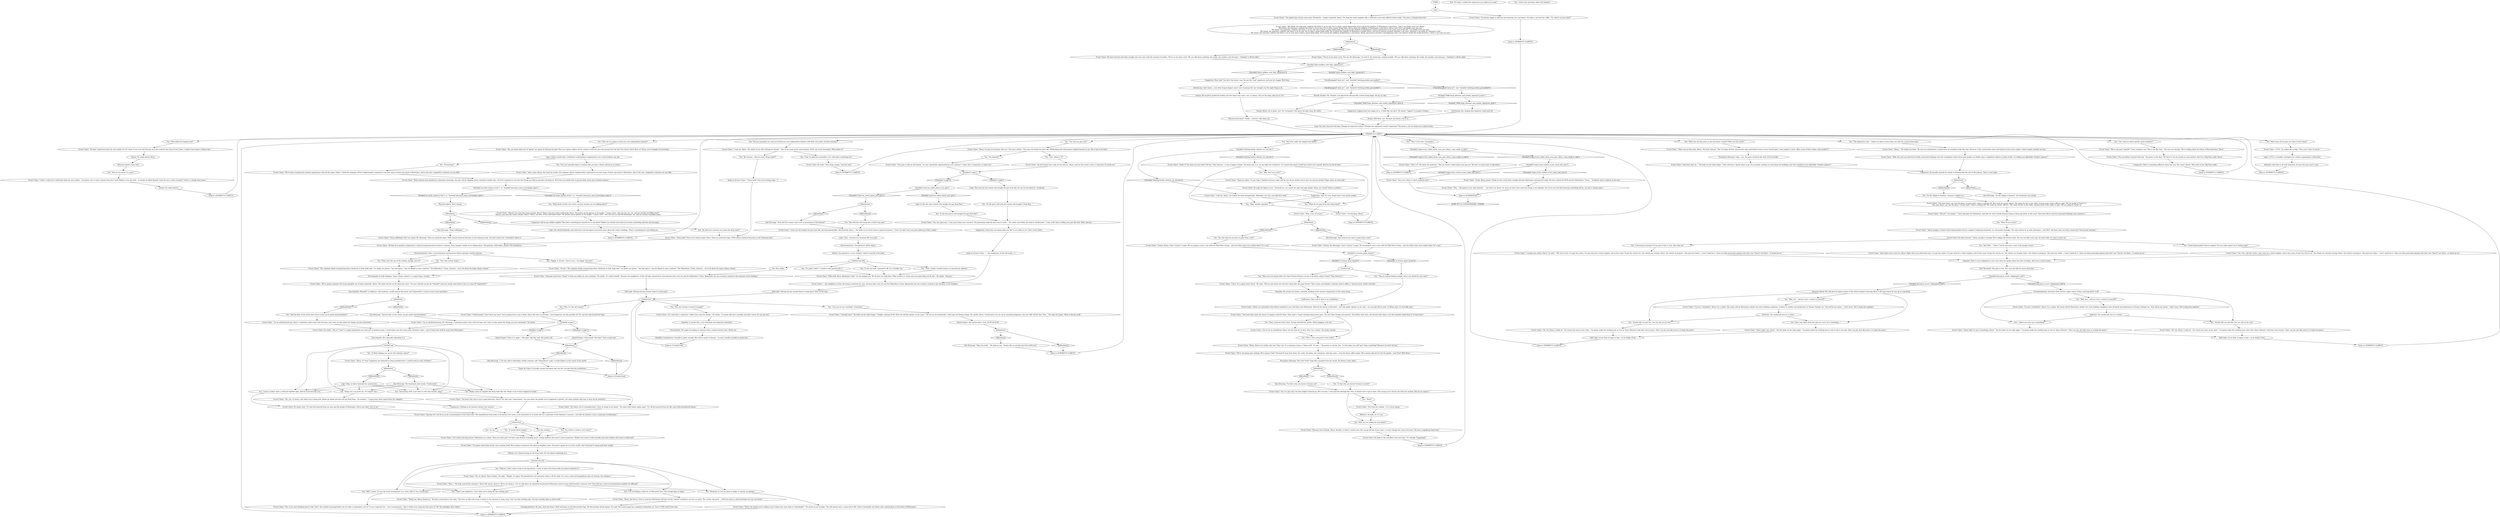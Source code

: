 # CONTAINERYARD / EVRART UNION
# "I wanna discuss some matters regarding the union with you."
# ==================================================
digraph G {
	  0 [label="START"];
	  1 [label="input"];
	  2 [label="Evrart Claire: \"Wild stuff, Harry. Absolutely *wild*. I'm not judging you. We all have our dark days. What matters is: Union men are gonna help you fix this.\" He smiles. \"Anyway...\""];
	  3 [label="Evrart Claire: \"...the neighbours of this old woman contacted my men, because they trust me and the Débardeurs Union. Apparently she was waving it around at the entrance to her building.\""];
	  4 [label="Suggestion: Hear that? You did it the honest way. You got the *real* signatures and now he's happy. Well done."];
	  5 [label="Perception (Hearing): Oops... yes, the noise would do the trick. It'll be terrible."];
	  6 [label="You: \"Wait, but -- will you erect a statue to yourself?\""];
	  7 [label="You: \"I knew you were up to something.\""];
	  8 [label="Evrart Claire: He looks at the swordfish clock and nods: \"It's already *happening*.\""];
	  9 [label="Half Light: Waving the gun around doesn't sound good. None of this does."];
	  10 [label="Evrart Claire: \"There was no fine print, Harry.\" He leans forward. \"But I do hope all that construction noise and limited street access *encourages* some people to move. After a year of that ruckus, who wouldn't?\""];
	  11 [label="Reaction Speed: But will there be giant statues of the Claire brothers towering above it all? Joyce knew he was up to something."];
	  12 [label="Evrart Claire: \"I'm listening, Harry.\""];
	  13 [label="You: \"They're trained military people. Aren't you afraid for your men?\""];
	  14 [label="Evrart Claire: \"Your gun is with an old woman,\" he says, absolutely unperturbed by your outburst. \"I hear she's a character, so watch out.\""];
	  15 [label="Jump to: [Untitled hub]"];
	  16 [label="Rhetoric: Actually, no, it's not."];
	  17 [label="Drama: He really doesn't know."];
	  18 [label="Evrart Claire: \"I don't. I told you it could have been his own mother... I'm pretty sure it wasn't anyone from the Union. Maybe it was the mob... or maybe he killed himself 'cause he was a closet socialist? Truth is, I simply don't know.\""];
	  19 [label="Jump to: [EVRARTUS CLAIRUS]"];
	  20 [label="Evrart Claire: \"With renewed zeal sparked by communal ownership, the men will be shipping those containers double time. You'll be surprised to see how fast things go without parasites latching on. We'll have our hands free to pursue bold, exotic new revenue streams.\""];
	  21 [label="IsKimHere()"];
	  22 [label="IsKimHere()", shape=diamond];
	  23 [label="!(IsKimHere())", shape=diamond];
	  24 [label="Encyclopedia: He's basically admitting to it."];
	  25 [label="Evrart Claire: \"Boys...\" He looks around the container. \"Harry felt queasy about it. We're not doing it. Can we talk about my beautiful incorporated Martinaise and its many-sided business ventures now? This bold new vision of incorporated socialism I'm offering?\""];
	  26 [label="Evrart Claire: He leans forward and looks straight into your eyes with the warmest of smiles. \"You're in my inner circle. We can talk about anything: the strike, the murder, your lost gun -- *nothing* is off the table.\""];
	  27 [label="Evrart Claire: \"Harry...\" He shakes his head. \"By now you should know I would never do anything tricky like that. However, if the construction noise and limited street access makes *some* people consider moving...\""];
	  28 [label="You: \"Did *you* order the hanged man killed?\""];
	  29 [label="You: \"And *life*...\" (Nod.) \"I knew you were a man of the people, Evrart.\""];
	  30 [label="Evrart Claire: \"Oh, you mean what sort of *goods* are gonna be flowing through? How am I gonna replace all the contacts we'll lose once the poo-poo hits the fan? The clients who'll ditch us? Harry, we've thought of everything.\""];
	  31 [label="Jump to: [EVRARTUS CLAIRUS]"];
	  32 [label="You: \"Honestly, it's not my place to judge or express an opinion.\""];
	  33 [label="You: \"How many of you guys are there in the Union?\""];
	  34 [label="Drama: He really doesn't."];
	  35 [label="Evrart Claire: \"The company thinks transporting these chemicals in bulk 'looks bad,'\" he makes air quotes, \"'has bad optics,' 'may be illegal in some countries.' The Débardeurs' Union, however... we're all about the large volume column.\""];
	  36 [label="Evrart Claire: \"I'm an old-fashioned guy, Mr. Kitsuragi. I sometimes grab a beer with the boys, but I have no idea about the things you just mentioned.\" He smiles."];
	  37 [label="Evrart Claire: \"I'm an old-fashioned guy, Harry. I sometimes grab a beer with the boys, but I have no idea about the things you just mentioned.\""];
	  38 [label="Logic: This must be the woman who bought the gun from Roy, the one he described as \"terrifying.\""];
	  39 [label="Empathy: There is true indignation in his voice when he speaks about the state of things. And even a touch of pain."];
	  40 [label="Encyclopedia: We might be looking at someone with a medical history here. Watch out."];
	  41 [label="You: \"Sounds like you got this. You can rely on my vote.\""];
	  42 [label="Evrart Claire: \"Harry, we outnumber them fifteen hundred to one. And that's just Martinaise. With all the unions in Revachol -- and with public opinion on our side -- we can hold off two men. Or fifteen men. Or even fifty men.\""];
	  43 [label="You: \"Can I ask you about specific union members?\""];
	  44 [label="Evrart Claire: \"This...\" He points to you, then himself. \"... has been *so* great. I'm sorry we don't have more fun things to do together, but if you ever feel like bouncing something off me, my door is always open.\""];
	  45 [label="Evrart Claire: \"Why, a war, of course.\""];
	  46 [label="Jump to: [EVRARTUS CLAIRUS]"];
	  47 [label="Authority: You would look nice as a statue..."];
	  48 [label="Evrart Claire: \"I'm not a *symbolist*, Harry. I'm a realist. My statue will be Martinaise rebuilt: five story building complexes, kids off speed and landowners in Ozonne *hating* me. That will be my statue -- *and* yours. We're doing this together.\""];
	  49 [label="Interfacing: See, forging that signature really paid off."];
	  50 [label="Evrart Claire: \"*Re-set*,\" he repeats. \"I have big plans for Martinaise. And they do *not* include humans living in those pig sheds on the coast. That land will be used for municipal buildings and commerce.\""];
	  51 [label="Variable[\"pier.joyce_evrart_villagequest_told\"]"];
	  52 [label="Variable[\"pier.joyce_evrart_villagequest_told\"]", shape=diamond];
	  53 [label="!(Variable[\"pier.joyce_evrart_villagequest_told\"])", shape=diamond];
	  54 [label="You: \"Is that why you haven't let Joyce in here?\""];
	  55 [label="Jump to: [EVRARTHUB]"];
	  56 [label="Kim Kitsuragi: \"And what do you have to gain from a war?\""];
	  57 [label="You: \"Who killed the hanged man?\""];
	  58 [label="You: Say nothing."];
	  59 [label="Volition: Let's keep focusing on the drug trade. He was almost admitting to it."];
	  60 [label="Untitled hub (03)"];
	  61 [label="Evrart Claire: \"Damn right I'm up to something, Harry!\" The fist lands on the table again. \"I'm gonna make the working man as rich as *Joyce Messier*. That's my job. Just like yours is to keep the peace.\""];
	  62 [label="You: \"What was the fine print on the document I mailed? What was the catch?\""];
	  63 [label="Jump to: [EVRARTUS CLAIRUS]"];
	  64 [label="You: \"Why *are* you so fat?\""];
	  65 [label="Evrart Claire: \"Because we're friends, Harry! Besides, it doesn't matter now. You can go tell her, if you want -- it won't change the course of events. We have a significant head start.\""];
	  66 [label="Evrart Claire: \"We've been running back channel negotiations with all the major clients. I think the company will be *unpleasantly* surprised to see how many of them stay loyal to Martinaise. And to the new, competitive contracts we can offer.\""];
	  67 [label="Encyclopedia: *Benafed* is children's cold medicine, usually apricot flavoured, and *risperizole* is used to treat severe psychosis."];
	  68 [label="Kim Kitsuragi: \"And the kids on the street can get speed and pyrholidon?\""];
	  69 [label="Composure: Nothing in his features betrays any concern."];
	  70 [label="You: \"Hold on, I don't want to look at the big picture. I want to look at the drug trade you almost admitted to.\""];
	  71 [label="Evrart Claire: \"Haven't you seen the crates outside, Harry? There's all sorts of fun stuff inside them!\" He pushes up his glasses as he laughs. \"I mean, heck -- this one has you, me, and my novelty swordfish clock!\"\n\"Haven't you seen the crates outside, Harry? There's all sorts of fun stuff inside them!\" He pushes up his glasses as he laughs. \"I mean, heck -- this one has you and the lieutenant, me, and my novelty swordfish clock!\""];
	  72 [label="CheckEquipped(\"neck_tie\")  and  Variable[\"whirling.necktie_personified\"]"];
	  73 [label="CheckEquipped(\"neck_tie\")  and  Variable[\"whirling.necktie_personified\"]", shape=diamond];
	  74 [label="!(CheckEquipped(\"neck_tie\")  and  Variable[\"whirling.necktie_personified\"])", shape=diamond];
	  75 [label="Pain Threshold: The pain is true. He's seen the kids do worse than that."];
	  76 [label="IsKimHere()"];
	  77 [label="IsKimHere()", shape=diamond];
	  78 [label="!(IsKimHere())", shape=diamond];
	  79 [label="Evrart Claire: \"Well, let's just say there'll be freshly renovated buildings near the roundabout where those poor people can finally enjoy a significant uptick in quality of life. I'm talking real affordable *workers palaces*.\""];
	  80 [label="Jump to: [EVRARTUS CLAIRUS]"];
	  81 [label="Kim Kitsuragi: \"So that's why you haven't let Joyce in?\""];
	  82 [label="Evrart Claire: \"Someone must have *stolen* it from you while you were sleeping.\" He smiles. It's really friendly. \"Anyway, the neighbours of this old lady contacted my men because they trust me and the Débardeurs Union. Apparently she was waving it around at the entrance to her building.\""];
	  83 [label="Evrart Claire: \"As I said she's a character. I didn't have time for details.\" He smiles. \"It sounds like she's unstable, but don't worry. No one got hurt.\""];
	  84 [label="You: \"Yes, but what do you have to gain from a war?\""];
	  85 [label="Evrart Claire: \"Victory, Harry. I have *victory* to gain. We are going to start a war with the Wild Pines Group -- and win before they even realize there *is* a war.\""];
	  86 [label="Evrart Claire: \"Sure, some will go, but mark my words: the company will be *unpleasantly* surprised to see how many of them stay loyal to Martinaise. And to the new, competitive contracts we can offer.\""];
	  87 [label="Untitled hub"];
	  88 [label="Variable[\"tc.pigs\"]"];
	  89 [label="Variable[\"tc.pigs\"]", shape=diamond];
	  90 [label="!(Variable[\"tc.pigs\"])", shape=diamond];
	  91 [label="Logic: 2,373 is a sizeable contingent for a labour organization in Revachol."];
	  92 [label="Evrart Claire: \"So am I. The company thinks transporting these chemicals in bulk 'looks bad,'\" he makes air quotes, \"'has bad optics,' 'may be illegal in some countries.' The Débardeurs' Union, however... we're all about the large volume column.\""];
	  93 [label="You: \"It's good I sold it. I would've shot myself with it.\""];
	  94 [label="Evrart Claire: \"Oh I do, Harry, I really do.\" He crosses his arms on his chest. \"I'm gonna make the working man as rich as *Joyce Messier* with that vote of yours. That's my job. Just like yours is to keep the peace.\""];
	  95 [label="Evrart Claire: \"I have. It's a great story, Harry.\" He nods. \"Did you also know how the bee colony kills the giant hornet? They swarm and blanket it entirely, until it suffers a *massive heat stroke* and dies.\""];
	  96 [label="You: \"Makes sense to regulate the drug trade like this. Keeps it out of more dangerous hands.\""];
	  97 [label="You: \"Is Ruby helping you secure this fantastic share?\""];
	  98 [label="Variable[\"whirling.hardie_rhetoric_wc_success\"]"];
	  99 [label="Variable[\"whirling.hardie_rhetoric_wc_success\"]", shape=diamond];
	  100 [label="!(Variable[\"whirling.hardie_rhetoric_wc_success\"])", shape=diamond];
	  101 [label="Evrart Claire: \"We're way past *specific* Union members now. This is the Big Time.\" His eyes are shining. \"We're talking about the future of Revachol here, Harry.\""];
	  102 [label="Evrart Claire: \"We're gonna transport the living daylights out of those materials, Harry.\" His slams his fist on the desk once more. \"So your sick kid can get his *benafed* and your wacky uncle doesn't have to come off *risperizole*!\""];
	  103 [label="You: \"So is there a trade or isn't there?\""];
	  104 [label="Suggestion: That *is* true. People don't trust pretty people."];
	  105 [label="Electrochemistry: Wow, a neurochemical, psychoactive labour uprising / hostile takeover."];
	  106 [label="Jump to: [Evrart Claire: \"\"...the neighbours of this old woma...\"]"];
	  107 [label="Evrart Claire: \"You're in my inner circle. You too, Mr. Kitsuragi,\" he nods to the lieutenant, smiling broadly. \"We can talk about anything: the strike, the murder, your lost gun -- *nothing* is off the table.\""];
	  108 [label="Evrart Claire: \"Harry, imagine a Youth Centre-Supermarket-Church complex! Employing hundreds, no, thousands of people. The coast will be lit up with enterprise -- and *life*! All those ruins out there turned into *low-income housing*...\""];
	  109 [label="Evrart Claire: \"Yes, yes, of course, and while you're doing that, please go ahead and also tell the Wild Pines.\" He snickers. \"I wanna hear them squeal from the indignity.\""];
	  110 [label="IsKimHere()"];
	  111 [label="IsKimHere()", shape=diamond];
	  112 [label="!(IsKimHere())", shape=diamond];
	  113 [label="You: \"I'm not feeling a whole lot of *Revachol* here. Not enough flags or kings.\""];
	  114 [label="Evrart Claire: \"An old woman has it and, let me tell you, Harry, word on the street is she's a character. So watch out.\""];
	  115 [label="You: \"Who *is* this old woman?\""];
	  116 [label="Kim Kitsuragi: \"I, for one, find it refreshing. Finally someone calls *themselves* a pig.\" A smile flickers in the corner of his mouth."];
	  117 [label="Jump to: [EVRARTUS CLAIRUS]"];
	  118 [label="Inland Empire: Calls herself *the Pigs?* That sounds bad."];
	  119 [label="Evrart Claire: \"Drug trafficking? Don't be stupid, Mr. Kitsuragi. There are perfectly legal, 100% ethical chemical factories on the Samaran isola. You don't need to be *colonialist* about it.\""];
	  120 [label="Evrart Claire: \"No, no, Harry. That's boring.\" He sighs. \"Alright, it's gone! The hypothetical raw materials trade is off the table. It's such a small and insignificant slice of revenue, I'm cutting it.\""];
	  121 [label="Conceptualization: Oh yeah, skull and bones! Skull and bones on the Revacholian flag. The Revacholian Death Squad. Oh yeah! The visual image has completely bedazzled you. You're 100% with Evrart now."];
	  122 [label="You: \"Do you remember you said you'd fund your new independent harbour with bold, new exotic revenue streams?\""];
	  123 [label="You: \"It was my fault. I pawned it off. I'm a terrible cop.\""];
	  124 [label="Variable[\"tc.pigs\"]"];
	  125 [label="Variable[\"tc.pigs\"]", shape=diamond];
	  126 [label="!(Variable[\"tc.pigs\"])", shape=diamond];
	  127 [label="Physical Instrument: Finally -- answers. Ask away, son."];
	  128 [label="Esprit de Corps: It actually sounds extremely bad, but let's not give him the satisfaction."];
	  129 [label="You: \"So the village is doomed -- because I helped you.\""];
	  130 [label="Kim Kitsuragi: \"So the village is doomed,\" the lieutenant says grimly."];
	  131 [label="Evrart Claire: \"I accept your salute, Harry,\" he nods. \"*All* of it is true. I've got the centre, I've got room for a retail complex, and in four years I'll get the church too. The wheels are turning, Harry. The wheels of progress. This post-war limbo -- I won't stand for it. There are kids practically playing with their own *faeces* out there... It cannot go on.\""];
	  132 [label="You: \"Joyce was right when she said you were up to something...\""];
	  133 [label="Evrart Claire: \"You know why you're such a good detective, Harry? You don't get *sidetracked*. You care about the people you're supposed to protect, not some systems that may or may not be unethical.\""];
	  134 [label="Evrart Claire: \"Oh, Harry, you've misunderstood. I have no drugs in my hands.\" He raises both hands, palms open. \"It's all far-removed from me like some half-remembered dream.\""];
	  135 [label="Evrart Claire: \"Turns out she bought the gun from Roy, the local pawnbroker. And honestly, Harry...\" He winks at you three times in quick succession. \"I have *no idea* how your gun ended up in Roy's hands.\""];
	  136 [label="You: \"She was waving it around at people?\""];
	  137 [label="IsKimHere()"];
	  138 [label="IsKimHere()", shape=diamond];
	  139 [label="!(IsKimHere())", shape=diamond];
	  140 [label="You: \"Uhm, I think I needed money so I pawned my sidearm.\""];
	  141 [label="Kim Kitsuragi: \"More fun stuff...\" He looks at you. \"Seems like we already have fun stuff to do.\""];
	  142 [label="You: \"It's done. I mailed the signatures you asked me to mail.\""];
	  143 [label="Evrart Claire: \"And when they do...\" He holds out his index finger. \"They will have a *good* place to go. I'm currently working on renovating the buildings near the roundabout into affordable *workers palaces*.\""];
	  144 [label="IsKimHere()"];
	  145 [label="IsKimHere()", shape=diamond];
	  146 [label="!(IsKimHere())", shape=diamond];
	  147 [label="Jump to: [EVRARTUS CLAIRUS]"];
	  148 [label="You: \"Okay, another question.\""];
	  149 [label="Variable[\"tc.seraise_giant_hornet\"]"];
	  150 [label="Variable[\"tc.seraise_giant_hornet\"]", shape=diamond];
	  151 [label="!(Variable[\"tc.seraise_giant_hornet\"])", shape=diamond];
	  152 [label="Evrart Claire: \"Anyway, let's not focus on the sensationalism of the drug trade. This hypothetical drug trade is all anyone ever seems to be interested in. It would only be a small part of the Harbour's turnover -- just like the harbour is but a small part of Martinaise.\""];
	  153 [label="Evrart Claire: \"Harry, the length you're willing to go to keep your nose clean is *remarkable*.\" He stares at you lovingly. \"You will always have a warm bed in Mr. Claire's household, my friend, and a special place in the future of Martinaise.\""];
	  154 [label="Jump to: [EVRARTUS CLAIRUS]"];
	  155 [label="Reaction Speed: That's drugs!"];
	  156 [label="You: \"And the kids on the street don't have to give up on speed and pyrholidon?\""];
	  157 [label="Untitled hub"];
	  158 [label="Evrart Claire: \"I sure do, Harry.\" He smiles at you idly twirling his thumbs. \"One of our many great conversations. Heck, one of my favourites! What about it?\""];
	  159 [label="Jump to: [Evrart Claire: \"\"Drug trade? Now you're being stupi...\"]"];
	  160 [label="Half Light: A true flash of anger in him -- as he thinks of her."];
	  161 [label="Endurance: They cook it alive in its exoskeleton."];
	  162 [label="You: \"Have you ever heard what two Giant Seraise Hornets can do to an entire colony of bees? They destroy it.\""];
	  163 [label="Evrart Claire: \"I'm always happy to educate and entertain you, my friend.\" He takes a sip from his coffee. \"So, what's on your mind?\""];
	  164 [label="Evrart Claire: \"Harry, I've got to be honest with you.\" He turns solemn. \"Your gun was found two days ago. Withholding this information weighed heavily on me. But it had to be done.\""];
	  165 [label="You: \"How did this old woman get a hold of my gun?\""];
	  166 [label="You: \"Can you set up a meeting?\" (Conclude.)"];
	  167 [label="You: \"Why are you telling me your plans?\""];
	  168 [label="Untitled hub (02)"];
	  169 [label="Variable[\"ice.acele_named_evrart\"]  or  Variable[\"pier.joyce_narco_investigate_open\"]"];
	  170 [label="Variable[\"ice.acele_named_evrart\"]  or  Variable[\"pier.joyce_narco_investigate_open\"]", shape=diamond];
	  171 [label="!(Variable[\"ice.acele_named_evrart\"]  or  Variable[\"pier.joyce_narco_investigate_open\"])", shape=diamond];
	  172 [label="You: \"Cool. I'm glad you remember. Let's talk about something else.\""];
	  173 [label="Suggestion: Union boys are gonna help you *fix* it, he winks at you. Don't worry Harry."];
	  174 [label="Hand/Eye Coordination: Unstable is good, actually. She will be easier to disarm... no wait, actually unstable is pretty bad."];
	  175 [label="You: \"Youth-Supermarket-Church complex? Do you really expect me to believe that?\""];
	  176 [label="Evrart Claire: \"And I knew you're one too, Harry! Right when you rolled into town. I've got the centre, I've got room for a retail complex, and In four years I'll get the church too. The wheels are turning, Harry. The wheels of progress. This post-war limbo -- I won't stand for it. There are kids practically playing with their own *faeces* out there... It cannot go on.\""];
	  177 [label="Evrart Claire: \"Victory, Mr. Kitsuragi. I have *victory* to gain. We are going to start a war with the Wild Pines Group -- and win before they even realize there *is* a war.\""];
	  178 [label="You: \"I have to admit: that's a well put-together plan. And far-removed from you.\""];
	  179 [label="You: \"Well, I mean, if it has the word *incorporate* in it, then I like it. I'm a money-guy.\""];
	  180 [label="Evrart Claire: \"Harry, the future I have in store for Martinaise will have all the *macho* aesthetics you love so much. The crowns, the guns... I will even slip in a skull and bones for you, my friend.\""];
	  181 [label="IsKimHere()"];
	  182 [label="IsKimHere()", shape=diamond];
	  183 [label="!(IsKimHere())", shape=diamond];
	  184 [label="Evrart Claire: \"I already have!\" He holds out his index finger. \"Tonight, starting 22.00. Near the old fish market on the coast -- the one on the boardwalk, a little past the fishing village. Be careful, Harry. I would never set you up for anything dangerous, but you *did* ask for this. Now...\" He claps his hands. \"Back to the fun stuff.\""];
	  185 [label="Variable[\"cargo.evrart_asked_about_your_gun_when_e_was_ready_to_talk\"]"];
	  186 [label="Variable[\"cargo.evrart_asked_about_your_gun_when_e_was_ready_to_talk\"]", shape=diamond];
	  187 [label="!(Variable[\"cargo.evrart_asked_about_your_gun_when_e_was_ready_to_talk\"])", shape=diamond];
	  188 [label="You: \"What?\""];
	  189 [label="Evrart Claire: \"Tits from her asshole -- it's a local saying.\""];
	  190 [label="Reaction Speed: A guy, huh?"];
	  191 [label="Composure: Did he just deflate slightly? Was there something he wanted you to ask about? Maybe you should come back if you learn something relevant and ask again."];
	  192 [label="You: \"By revenue -- did you mean *drug trade*?\""];
	  193 [label="Jump to: [EVRARTUS CLAIRUS]"];
	  194 [label="Horrific Necktie: Oh, *bratan*, you played the old man like a three-string banjo. He has no idea."];
	  195 [label="You: Stay silent."];
	  196 [label="Conceptualization: And then there will be a giant statue of him, towering above it all?"];
	  197 [label="Encyclopedia: In bulk shipping, *large volume column* is a major buyer. A shark."];
	  198 [label="Empathy: It sounds like a very disturbed and desperate individual."];
	  199 [label="Variable[\"TASK.forge_liliennes_and_isobels_signatures_done\"]"];
	  200 [label="Variable[\"TASK.forge_liliennes_and_isobels_signatures_done\"]", shape=diamond];
	  201 [label="!(Variable[\"TASK.forge_liliennes_and_isobels_signatures_done\"])", shape=diamond];
	  202 [label="You: \"The signatures I got -- I know you plan to force them out with the construction noise.\""];
	  203 [label="You: \"What do you gain from him being dead?\""];
	  204 [label="Evrart Claire: \"Yes. It's also why I let that midget Gaumont go. He's too nice. I can't put him through this. Plus, he knows how to get in here. That woman can't tell her tits from her asshole. She has no chance.\""];
	  205 [label="Evrart Claire: \"I'm gonna unite them all into one economic body. We're gonna incorporate this place to kingdom come. Everyone's gonna be in on the wealth. And *everyone's* gonna pull their weight.\""];
	  206 [label="You: \"That's very ambitious. I love what you're doing for the working man.\""];
	  207 [label="IsKimHere()"];
	  208 [label="IsKimHere()", shape=diamond];
	  209 [label="!(IsKimHere())", shape=diamond];
	  210 [label="Evrart Claire: He leans forward. \"Harry, enough is enough! We're taking this district back. The war was fifty years ago, for god's sake. It's time to move on.\""];
	  211 [label="Evrart Claire: \"Glad you asked. I've got Type 2 diabetes because sugar and fat was all my mother had to give me and my brother Edgar when we were kids.\""];
	  212 [label="You: \"How do you know it's a guy?\""];
	  213 [label="Logic: Clients would take a well-known multinational conglomerate over a local mobster any day."];
	  214 [label="Variable[\"canal.roy_asked_about_your_gun\"]"];
	  215 [label="Variable[\"canal.roy_asked_about_your_gun\"]", shape=diamond];
	  216 [label="!(Variable[\"canal.roy_asked_about_your_gun\"])", shape=diamond];
	  217 [label="You: \"Is she the person who bought the gun from Roy?\""];
	  218 [label="Half Light: Waving the gun around. Doesn't sound good."];
	  220 [label="You: \"How is this connected to the strike?\""];
	  221 [label="Evrart Claire: He smiles slyly. \"It's also far-removed from my men and the people of Martinaise, who've put their trust in me.\""];
	  222 [label="Jump to: [EVRARTUS CLAIRUS]"];
	  223 [label="Untitled hub"];
	  224 [label="Evrart Claire: \"I did not, Harry.\" He shakes his head energetically. \"Although I am very, very glad he's dead.\""];
	  225 [label="You: \"God, that sounds shady...\""];
	  226 [label="You: \"Go on.\""];
	  227 [label="Evrart Claire: \"Let's look at the big picture. Martinaise as a whole. There are little girls out there with dreams of making music. Young mothers who want to start businesses. Models who want to walk catwalks and steel welders who want to weld steel.\""];
	  228 [label="You: \"Sounds like you got this. You can rely on my vote.\""];
	  229 [label="Inland Empire: She will be there. From 22.00 till 02.00."];
	  230 [label="Evrart Claire: \"My friend, the mail-man, confirms the letter is on its way. You've done a great thing today. You've given the children of Martinaise a real future. I feel I can finally trust you, Harry.\"\n\"My friend, the mail-man, confirms the letter is on its way. You've done a great thing today. You've given the children of Martinaise a real future, Harry, and I feel I can finally trust you now.\"\n\"My friend, the mail-man, confirms the letter is on its way. You've done a great thing today. You've given the children of Martinaise a future and proven to be a true man of the left. I can finally trust you now.\"\n\"My friend, the mail-man, confirms the letter is on its way. You've done a great thing today. You've given the children of Martinaise a bright future, and you've proven yourself someone I can trust, someone I can really do *business* with.\"\n\"My friend, the mail-man confirms the letter is on its way. You've done a great thing today. You've given the children of Martinaise a real future, Harry, and proven yourself a real kingsman who's not afraid to make the tough decisions. I know I can trust you now.\""];
	  231 [label="EVRARTUS CLAIRUS"];
	  232 [label="Evrart Claire: \"Harry, there is no strike, only war. Class war. Or, in business terms: a *dawn raid*. Or wait...\" He pauses to rub his chin. \"Is that when you still *pay* them something? Because we won't do that.\""];
	  233 [label="Evrart Claire: \"Unfortunately, I don't know any more. You're gonna have to go in blind, Harry. But she's an old lady -- how dangerous can she possibly be? Oh, and she calls herself the Pigs.\""];
	  234 [label="You: \"Yeah, everyone hates them. Except ultraliberals maybe. Which happens to be me.\""];
	  235 [label="Evrart Claire: \"You're not an ultraliberal, Harry. Get the fuck out of here. Don't be a retard.\" He smiles warmly."];
	  236 [label="Kim Kitsuragi: \"Drug trafficking.\""];
	  237 [label="You: \"What kinds of bold, new exotic revenue streams are we talking about?\""];
	  238 [label="Evrart Claire: \"The golden boy returns once more! Wonderful -- simply wonderful, Harry.\" He claps his hands together like a child who's just been offered cotton candy. \"Of course, I already knew this.\""];
	  239 [label="Variable[\"plaza.mailbox_sent_fake_signatures\"]"];
	  240 [label="Variable[\"plaza.mailbox_sent_fake_signatures\"]", shape=diamond];
	  241 [label="!(Variable[\"plaza.mailbox_sent_fake_signatures\"])", shape=diamond];
	  242 [label="You: \"So the gun's still with the woman who bought it from Roy...\""];
	  243 [label="Logic: You don't know his full plan. Perhaps he expected trickery? Perhaps the signatures weren't important? The point is: do not think you're ahead of him."];
	  244 [label="Drama: We would've preferred trickery, but the choice was yours, sire, as always. You are the liege. And you're *in*."];
	  245 [label="Interfacing: I don't know... your dirty forgery-fingers aren't sure if playing this one straight was the right thing to do."];
	  246 [label="Authority: You would look nice as a statue..."];
	  247 [label="Empathy: He crosses his hands, contently, thinking of the interior temperature of the wasp rising."];
	  248 [label="Authority: And they're all well motivated. At least the ones you've seen."];
	  249 [label="Evrart Claire: \"Yes, I do. I got the centre, I got room for a retail complex, and in four years I'll get the church too. The wheels are already turning, Harry. The wheels of progress. This post-war limbo -- I won't stand for it. There are kids practically playing with their own *faeces* out there... It cannot go on.\""];
	  250 [label="Evrart Claire: \"Damn right I am, Harry!\" The fist lands on the table again. \"I'm gonna make the working man as rich as she is one day. That's my job. Just like yours is to keep the peace.\""];
	  251 [label="You: \"How are you going to fund your new independent harbour?\""];
	  252 [label="Logic: Okay, so that's basically his system here."];
	  253 [label="Evrart Claire: \"Yes, if you start thinking about it like *that*, the socialist municipal body sort of is like a corporation, isn't it? It uses corporate law -- we're incorporated. I like to think we're using the best parts of *all* the ideologies here, Harry.\""];
	  254 [label="Jump to: [Untitled hub]"];
	  255 [label="Evrart Claire: \"The more they send, the worse it's going to look for them. They made a *huge* mistake hiring those guys. *No one* likes foreign mercenaries. The leftists hate them, the fascists hate them, even the moralists think they're *in bad taste*.\""];
	  256 [label="Evrart Claire: \"Drug trade? Now you're being stupid, Harry. There are perfectly legal, 100% ethical chemical factories on the Samaran isola.\""];
	  257 [label="Drama: Better not to gloat, sire. 'Tis *arrogance* that gives the play away. Be subtle."];
	  258 [label="Suggestion: Judging from how happy he is, it looks like you did it. He doesn't *appear* to suspect trickery."];
	  259 [label="Evrart Claire: \"I'm not a *symbolist*, Harry. I'm a realist. My statue will be Martinaise rebuilt: five story building complexes, workers on welfare and landowners in Ozonne *hating* me. That will be my statue -- *and* yours. We're doing this together.\""];
	  260 [label="You: \"Can I get my gun now?\""];
	  261 [label="Evrart Claire: \"We're not gonna give nothing. We're gonna *take* Terminal B away from them: the roads, the gates, the containers, that big crane... even the damn coffee maker. We're gonna take all of it for the people -- and *fuck* Wild Pines.\""];
	  262 [label="You: \"Drugs are a no go for me. I'll *report* this.\""];
	  263 [label="Evrart Claire: \"Harry, if I *was* supplying raw materials to drug manufacturers, I would need an army of Rubies.\""];
	  264 [label="You: \"Fine, where is it?\""];
	  265 [label="Kim Kitsuragi: \"How did this woman come to be in possession of the firearm?\""];
	  266 [label="Evrart Claire: \"That's it?\" He raises his eyebrows. \"But you haven't asked about your gun yet. We have so much more to talk about.\""];
	  267 [label="Evrart Claire: \"Great, Harry, great! I think we have truly built a bridge between Martinaise and Jamrock today. We have united the RCM and the Débardeurs' Union...\" Suddenly there's sadness in his tone."];
	  268 [label="Evrart Claire: \"Very nice, Harry. Is there anything else?\""];
	  269 [label="Evrart Claire: He wags his finger at you. \"Good job too, as it made me ugly. And ugly people, Harry, are *much* better at politics.\""];
	  270 [label="IsKimHere()"];
	  271 [label="IsKimHere()", shape=diamond];
	  272 [label="!(IsKimHere())", shape=diamond];
	  273 [label="You: \"By bold new revenues you mean the drug trade?\""];
	  274 [label="Evrart Claire: \"All they do is produce components to keep the pharmaceutical industry running. That's people's health we're talking about. Old grannies, little babes, people with disabilities...\""];
	  275 [label="Evrart Claire: \"Yes, the same one -- I see you've done your research. The pawnshop made the gun easy to track...\" He smiles and shakes his head in wonderment. \"Crazy stuff, Harry. Selling your gun like that! Wild. Anyway...\""];
	  276 [label="Logic: Is this the same woman who bought the gun from Roy?"];
	  277 [label="Composure: He proudly spreads his hands to demonstrate the size of the palaces. They're very large."];
	  278 [label="Half Light: A true flash of anger in him -- as he thinks of her."];
	  279 [label="IsKimHere()"];
	  280 [label="IsKimHere()", shape=diamond];
	  281 [label="!(IsKimHere())", shape=diamond];
	  282 [label="You: \"What do you mean?\""];
	  283 [label="Evrart Claire: \"You can bother Leonard with that.\" He points to the door. \"He loves to run his mouth on such matters. But I'm in Big-Time mode, Harry.\""];
	  284 [label="Jump to: [EVRARTUS CLAIRUS]"];
	  285 [label="You: \"Everything?\""];
	  286 [label="You: \"You can't possibly hope to continue like you have. Clients will leave en masse.\""];
	  287 [label="Evrart Claire: He nods. \"Sure thing, champ. Lead the way!\""];
	  288 [label="Perception (Hearing): The word *fuck* rings like a gunshot from his mouth. He doesn't swear often."];
	  289 [label="You: \"Diggin' it, Evrart. I have to say -- I'm diggin' this part!\""];
	  290 [label="Evrart Claire: He smiles. \"But if I *were* to supply ingredients for some sort of rainbow party, I would make sure the Union took a fantastic share -- and I'd keep that stuff far away from Martinaise.\""];
	  291 [label="Logic: Uhm... because you *pawned off* your gun?"];
	  292 [label="Volition: You pawned it, so you wouldn't *shoot* yourself in the head."];
	  293 [label="Evrart Claire: \"You were there, you saw the place. A waste land -- there's nothing left. But mark my words, Harry.\" His slams his fist on the table, causing some of the coffee to spill. \"We are going to *reset* it.\"\n\"You were there, you saw the place. A waste land -- there's nothing left. But mark my words, officers.\" His slams his fist on the table, causing some of the coffee to spill. \"We are going to *reset* it.\""];
	  294 [label="Jump to: [EVRARTUS CLAIRUS]"];
	  295 [label="Evrart Claire: \"Order it? You know my men didn't kill him. They told you -- it was a happy accident. You know how it is, no one takes the *initiative*. If I wanted him dead I would have had to do it myself. And I'm too fat for that.\""];
	  296 [label="IsKimHere()"];
	  297 [label="IsKimHere()", shape=diamond];
	  298 [label="!(IsKimHere())", shape=diamond];
	  299 [label="You: \"Interesting stuff. I just want to solve this murder, okay?\""];
	  300 [label="Kim Kitsuragi: The lieutenant nods slowly. \"Understood.\""];
	  301 [label="Evrart Claire: \"Thank you, Harry, thank you.\" He bows courteously in his chair. \"You have no idea how much it means to me, because in many ways *you* are that working man. You have already done so much work.\""];
	  302 [label="Evrart Claire: \"No idea. Could have been his own mother for all I know. If you ever find the guy, give him a big fat kiss from Evrart Claire. Couldn't have done it without him.\""];
	  303 [label="Composure: There's something different about him now. He's more vibrant. More alive in his 'Big-Time mode'."];
	  304 [label="You: \"That's just the top of the iceberg, though, isn't it?\""];
	  305 [label="You: \"It would still be illegal.\""];
	  306 [label="You: \"Wait, but -- will you erect a statue to yourself?\""];
	  307 [label="Evrart Claire: \"Oh I do, Harry, I really do.\" He crosses his arms on his chest. \"I'm gonna make the working man richer than *Joyce Messier* with that vote of yours. That's my job. Just like yours is to keep the peace.\""];
	  308 [label="Electrochemistry: You pawned it off for liquor."];
	  309 [label="Inland Empire: There it is again -- *the pigs*, like Roy said. Not good at all."];
	  310 [label="Drama: Well done, sire. By guile and deceit, you're in."];
	  311 [label="You: \"Low-income housing? If even part of this is true, then why not.\""];
	  312 [label="Jump to: [EVRARTUS CLAIRUS]"];
	  313 [label="Untitled hub"];
	  314 [label="You: \"That's it for now.\" (Conclude.)"];
	  315 [label="Evrart Claire: \"2,372,\" he replies like a whip. \"Plus yours truly, of course.\""];
	  316 [label="You: \"A few more questions about the harbour.\""];
	  317 [label="You: \"You bastard!\""];
	  318 [label="Variable[\"cargo.evrart_exited_evrart_union_hub_once\"]"];
	  319 [label="Variable[\"cargo.evrart_exited_evrart_union_hub_once\"]", shape=diamond];
	  320 [label="!(Variable[\"cargo.evrart_exited_evrart_union_hub_once\"])", shape=diamond];
	  321 [label="Logic: You should definitely come back here and ask again if you learn more about the Union's dealings. There's something he's not telling you."];
	  6050606 [label="JUMP OUT to CONTAINERYARD / EVRART", shape=diamond];
	  0 -> 1
	  1 -> 163
	  1 -> 238
	  2 -> 3
	  3 -> 9
	  4 -> 245
	  5 -> 143
	  6 -> 259
	  7 -> 61
	  8 -> 312
	  9 -> 223
	  10 -> 5
	  11 -> 41
	  11 -> 132
	  11 -> 6
	  12 -> 80
	  13 -> 42
	  14 -> 88
	  15 -> 223
	  16 -> 167
	  17 -> 190
	  18 -> 34
	  19 -> 231
	  20 -> 169
	  21 -> 22
	  21 -> 23
	  22 -> 236
	  23 -> 273
	  24 -> 313
	  25 -> 32
	  25 -> 113
	  25 -> 179
	  25 -> 206
	  26 -> 239
	  27 -> 79
	  28 -> 98
	  29 -> 176
	  30 -> 213
	  31 -> 231
	  32 -> 153
	  33 -> 315
	  34 -> 19
	  35 -> 197
	  36 -> 290
	  37 -> 290
	  38 -> 242
	  39 -> 75
	  40 -> 174
	  41 -> 94
	  42 -> 255
	  43 -> 101
	  44 -> 55
	  45 -> 270
	  46 -> 231
	  47 -> 228
	  47 -> 7
	  48 -> 47
	  49 -> 310
	  50 -> 282
	  51 -> 52
	  51 -> 53
	  52 -> 11
	  53 -> 196
	  54 -> 204
	  55 -> 6050606
	  56 -> 177
	  57 -> 302
	  58 -> 227
	  59 -> 168
	  60 -> 123
	  60 -> 140
	  60 -> 93
	  60 -> 195
	  61 -> 278
	  62 -> 10
	  63 -> 231
	  64 -> 211
	  65 -> 8
	  66 -> 20
	  67 -> 137
	  68 -> 36
	  69 -> 152
	  70 -> 120
	  71 -> 191
	  72 -> 73
	  72 -> 74
	  73 -> 194
	  74 -> 199
	  75 -> 51
	  76 -> 77
	  76 -> 78
	  77 -> 107
	  78 -> 26
	  79 -> 277
	  80 -> 231
	  81 -> 204
	  82 -> 218
	  83 -> 198
	  84 -> 85
	  85 -> 149
	  86 -> 20
	  87 -> 162
	  87 -> 13
	  88 -> 89
	  88 -> 90
	  89 -> 38
	  90 -> 214
	  91 -> 248
	  92 -> 197
	  93 -> 2
	  94 -> 160
	  95 -> 247
	  96 -> 134
	  97 -> 263
	  98 -> 99
	  98 -> 100
	  99 -> 295
	  100 -> 224
	  101 -> 283
	  102 -> 67
	  103 -> 227
	  104 -> 203
	  104 -> 148
	  105 -> 304
	  105 -> 225
	  105 -> 289
	  106 -> 3
	  107 -> 239
	  108 -> 210
	  109 -> 69
	  110 -> 112
	  110 -> 111
	  111 -> 300
	  112 -> 252
	  113 -> 180
	  114 -> 88
	  115 -> 233
	  116 -> 128
	  117 -> 231
	  118 -> 181
	  119 -> 274
	  120 -> 25
	  121 -> 31
	  122 -> 158
	  123 -> 2
	  124 -> 125
	  124 -> 126
	  125 -> 309
	  126 -> 118
	  127 -> 231
	  128 -> 15
	  129 -> 293
	  130 -> 293
	  131 -> 39
	  132 -> 250
	  133 -> 152
	  134 -> 152
	  135 -> 291
	  136 -> 83
	  137 -> 138
	  137 -> 139
	  138 -> 68
	  139 -> 156
	  140 -> 2
	  141 -> 63
	  143 -> 277
	  144 -> 145
	  144 -> 146
	  145 -> 130
	  146 -> 129
	  147 -> 231
	  148 -> 12
	  149 -> 150
	  149 -> 151
	  150 -> 87
	  151 -> 13
	  152 -> 157
	  153 -> 31
	  154 -> 231
	  155 -> 21
	  156 -> 37
	  157 -> 305
	  157 -> 226
	  157 -> 58
	  157 -> 103
	  158 -> 192
	  158 -> 172
	  159 -> 256
	  160 -> 147
	  161 -> 42
	  162 -> 95
	  163 -> 154
	  164 -> 264
	  164 -> 317
	  165 -> 135
	  166 -> 184
	  167 -> 65
	  168 -> 32
	  168 -> 70
	  168 -> 206
	  168 -> 113
	  168 -> 179
	  169 -> 170
	  169 -> 171
	  170 -> 155
	  171 -> 237
	  172 -> 287
	  173 -> 106
	  174 -> 254
	  175 -> 249
	  176 -> 39
	  177 -> 149
	  178 -> 221
	  179 -> 253
	  180 -> 121
	  181 -> 182
	  181 -> 183
	  182 -> 116
	  183 -> 15
	  184 -> 229
	  185 -> 186
	  185 -> 187
	  186 -> 318
	  187 -> 266
	  188 -> 189
	  189 -> 16
	  190 -> 212
	  191 -> 321
	  192 -> 159
	  193 -> 231
	  194 -> 257
	  195 -> 82
	  196 -> 306
	  196 -> 228
	  196 -> 7
	  197 -> 102
	  198 -> 40
	  199 -> 200
	  199 -> 201
	  200 -> 49
	  201 -> 258
	  202 -> 27
	  203 -> 45
	  204 -> 188
	  204 -> 167
	  205 -> 59
	  206 -> 301
	  207 -> 208
	  207 -> 209
	  208 -> 265
	  209 -> 165
	  210 -> 29
	  210 -> 311
	  210 -> 175
	  211 -> 269
	  212 -> 18
	  213 -> 285
	  213 -> 286
	  214 -> 216
	  214 -> 215
	  215 -> 276
	  216 -> 207
	  217 -> 275
	  218 -> 223
	  220 -> 232
	  221 -> 152
	  222 -> 231
	  223 -> 136
	  223 -> 115
	  223 -> 166
	  224 -> 203
	  224 -> 148
	  225 -> 35
	  226 -> 227
	  227 -> 205
	  228 -> 307
	  229 -> 279
	  230 -> 76
	  231 -> 33
	  231 -> 260
	  231 -> 202
	  231 -> 43
	  231 -> 314
	  231 -> 57
	  231 -> 122
	  231 -> 251
	  231 -> 28
	  231 -> 62
	  232 -> 261
	  233 -> 124
	  234 -> 235
	  235 -> 220
	  236 -> 119
	  237 -> 71
	  238 -> 230
	  239 -> 240
	  239 -> 241
	  240 -> 72
	  241 -> 4
	  242 -> 275
	  243 -> 231
	  244 -> 127
	  245 -> 244
	  246 -> 41
	  246 -> 132
	  247 -> 161
	  248 -> 284
	  249 -> 39
	  250 -> 160
	  251 -> 30
	  252 -> 96
	  252 -> 178
	  252 -> 299
	  252 -> 262
	  253 -> 31
	  254 -> 223
	  255 -> 234
	  255 -> 220
	  256 -> 274
	  257 -> 243
	  258 -> 310
	  259 -> 246
	  260 -> 164
	  261 -> 288
	  262 -> 109
	  263 -> 110
	  264 -> 114
	  265 -> 135
	  266 -> 117
	  267 -> 44
	  268 -> 55
	  269 -> 104
	  270 -> 272
	  270 -> 271
	  271 -> 56
	  272 -> 84
	  273 -> 256
	  274 -> 105
	  275 -> 173
	  276 -> 217
	  277 -> 144
	  278 -> 294
	  279 -> 280
	  279 -> 281
	  280 -> 141
	  281 -> 63
	  282 -> 108
	  283 -> 303
	  284 -> 231
	  285 -> 66
	  286 -> 86
	  287 -> 193
	  288 -> 296
	  289 -> 92
	  290 -> 24
	  291 -> 308
	  292 -> 60
	  293 -> 50
	  294 -> 231
	  295 -> 64
	  295 -> 203
	  295 -> 148
	  296 -> 297
	  296 -> 298
	  297 -> 81
	  298 -> 54
	  299 -> 133
	  300 -> 96
	  300 -> 178
	  300 -> 299
	  300 -> 262
	  301 -> 31
	  302 -> 17
	  303 -> 222
	  304 -> 35
	  305 -> 227
	  306 -> 48
	  307 -> 278
	  308 -> 292
	  309 -> 181
	  310 -> 243
	  311 -> 131
	  312 -> 231
	  313 -> 96
	  313 -> 97
	  313 -> 262
	  313 -> 299
	  313 -> 178
	  314 -> 185
	  315 -> 91
	  317 -> 14
	  318 -> 320
	  318 -> 319
	  319 -> 268
	  320 -> 267
	  321 -> 46
}

